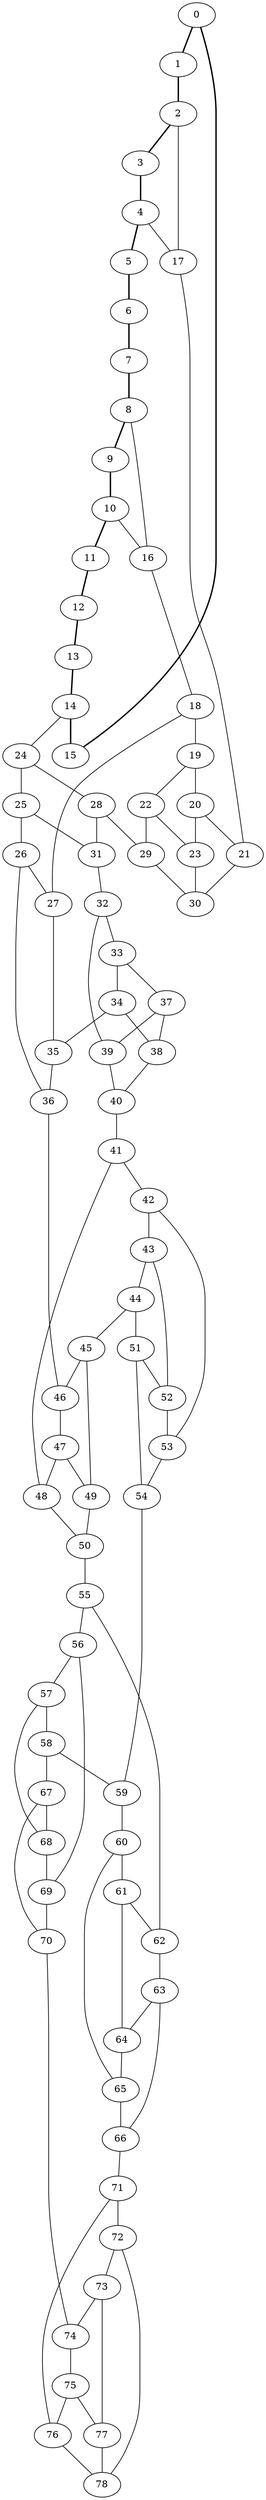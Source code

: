 //Inside of this graph isn't 3-connected
graph G {
0 [ pos = " 18.00,0.00!" ];
0 -- 1[style=bold];
0 -- 15[style=bold];
1 [ pos = " 16.63,6.89!" ];
1 -- 2[style=bold];
2 [ pos = " 12.73,12.73!" ];
2 -- 3[style=bold];
2 -- 17;
3 [ pos = " 6.89,16.63!" ];
3 -- 4[style=bold];
4 [ pos = " 0.00,18.00!" ];
4 -- 5[style=bold];
4 -- 17;
5 [ pos = " -6.89,16.63!" ];
5 -- 6[style=bold];
6 [ pos = " -12.73,12.73!" ];
6 -- 7[style=bold];
7 [ pos = " -16.63,6.89!" ];
7 -- 8[style=bold];
8 [ pos = " -18.00,0.00!" ];
8 -- 9[style=bold];
8 -- 16;
9 [ pos = " -16.63,-6.89!" ];
9 -- 10[style=bold];
10 [ pos = " -12.73,-12.73!" ];
10 -- 11[style=bold];
10 -- 16;
11 [ pos = " -6.89,-16.63!" ];
11 -- 12[style=bold];
12 [ pos = " 0.00,-18.00!" ];
12 -- 13[style=bold];
13 [ pos = " 6.89,-16.63!" ];
13 -- 14[style=bold];
14 [ pos = " 12.73,-12.73!" ];
14 -- 15[style=bold];
14 -- 24;
15 [ pos = " 16.63,-6.89!" ];
16 -- 18;
17 -- 21;
18 -- 19;
18 -- 27;
19 -- 20;
19 -- 22;
20 -- 21;
20 -- 23;
21 -- 30;
22 -- 23;
22 -- 29;
23 -- 30;
24 -- 25;
24 -- 28;
25 -- 26;
25 -- 31;
26 -- 27;
26 -- 36;
27 -- 35;
28 -- 29;
28 -- 31;
29 -- 30;
31 -- 32;
32 -- 33;
32 -- 39;
33 -- 34;
33 -- 37;
34 -- 35;
34 -- 38;
35 -- 36;
36 -- 46;
37 -- 38;
37 -- 39;
38 -- 40;
39 -- 40;
40 -- 41;
41 -- 42;
41 -- 48;
42 -- 43;
42 -- 53;
43 -- 44;
43 -- 52;
44 -- 45;
44 -- 51;
45 -- 46;
45 -- 49;
46 -- 47;
47 -- 48;
47 -- 49;
48 -- 50;
49 -- 50;
50 -- 55;
51 -- 52;
51 -- 54;
52 -- 53;
53 -- 54;
54 -- 59;
55 -- 56;
55 -- 62;
56 -- 57;
56 -- 69;
57 -- 58;
57 -- 68;
58 -- 59;
58 -- 67;
59 -- 60;
60 -- 61;
60 -- 65;
61 -- 62;
61 -- 64;
62 -- 63;
63 -- 64;
63 -- 66;
64 -- 65;
65 -- 66;
66 -- 71;
67 -- 68;
67 -- 70;
68 -- 69;
69 -- 70;
70 -- 74;
71 -- 72;
71 -- 76;
72 -- 73;
72 -- 78;
73 -- 74;
73 -- 77;
74 -- 75;
75 -- 76;
75 -- 77;
76 -- 78;
77 -- 78;
}
